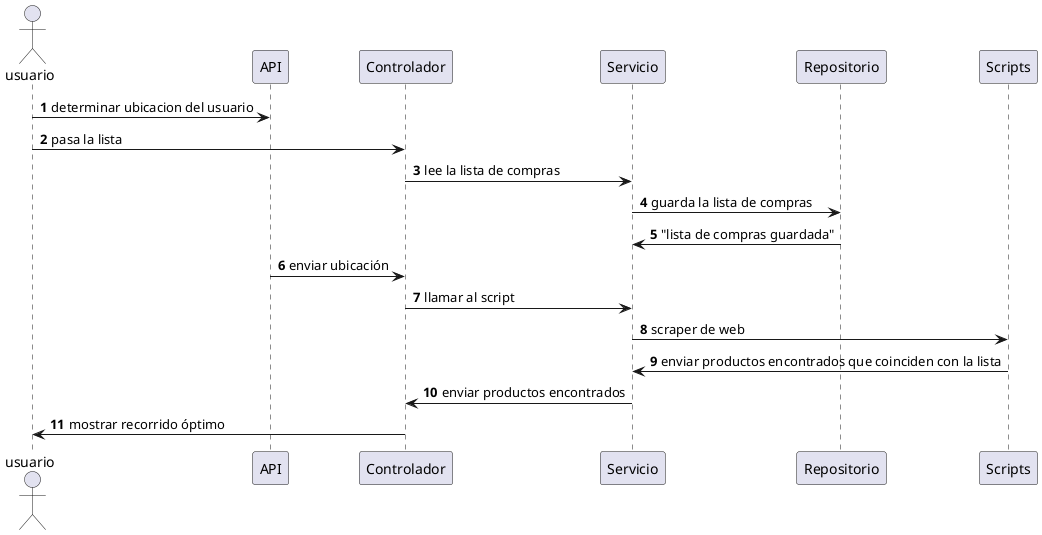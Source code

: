 @startuml
autonumber
actor usuario
usuario -> "API" : determinar ubicacion del usuario
usuario -> "Controlador" : pasa la lista
"Controlador" -> "Servicio" : lee la lista de compras
"Servicio" -> "Repositorio" : guarda la lista de compras
"Repositorio" -> "Servicio" : "lista de compras guardada"
"API" -> "Controlador": enviar ubicación
"Controlador" -> "Servicio" : llamar al script
"Servicio" -> "Scripts" : scraper de web
"Scripts" -> "Servicio" : enviar productos encontrados que coinciden con la lista
"Servicio" -> "Controlador" : enviar productos encontrados
"Controlador" -> usuario : mostrar recorrido óptimo

@enduml